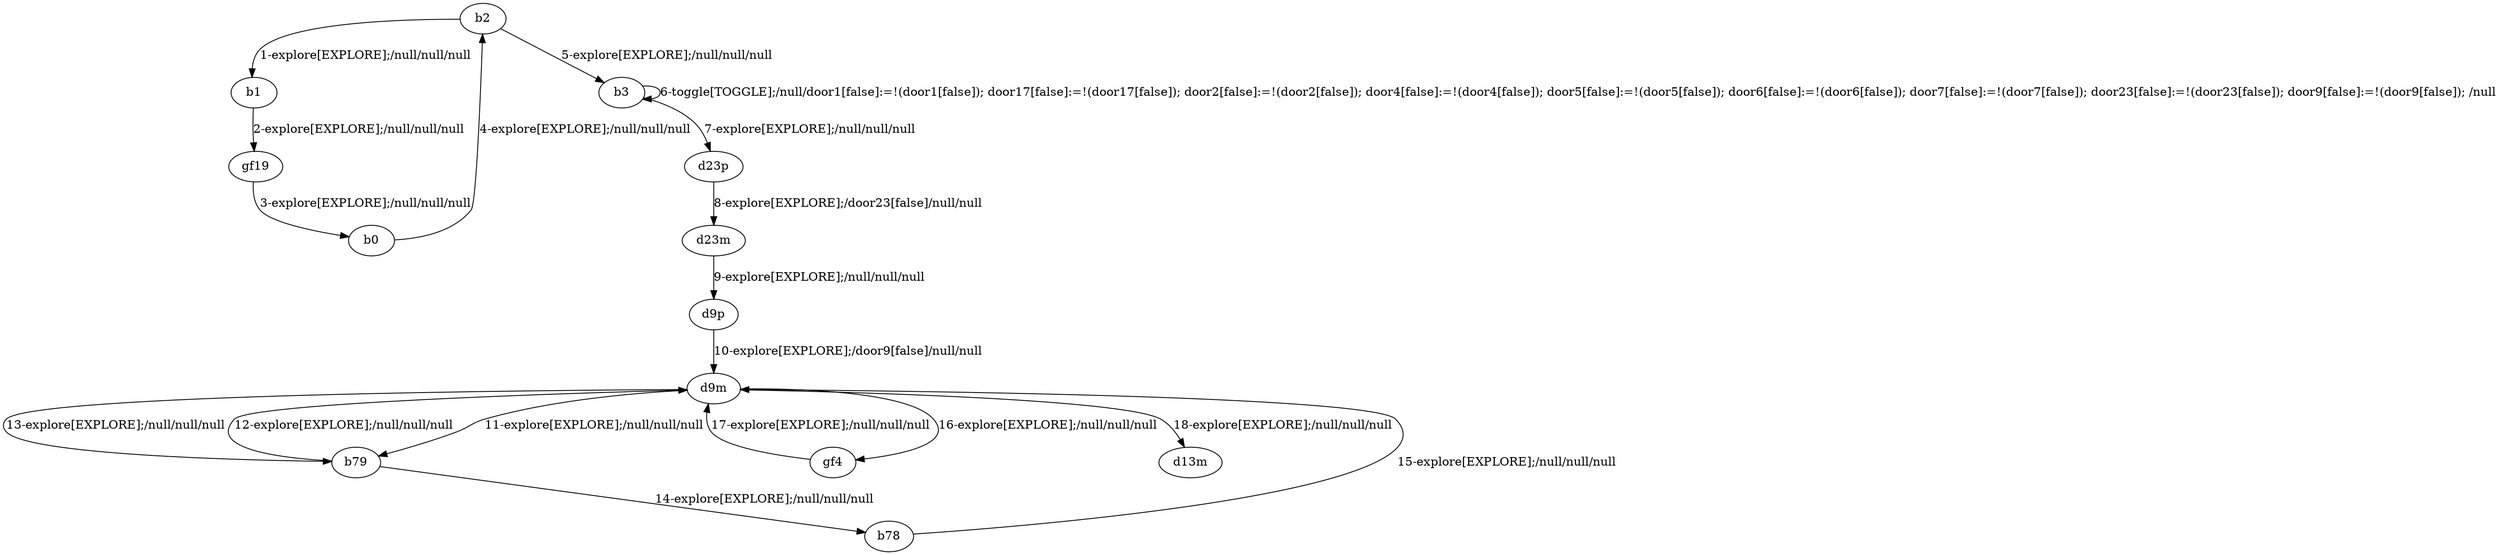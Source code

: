 # Total number of goals covered by this test: 3
# gf4 --> d9m
# b78 --> d9m
# b79 --> b78

digraph g {
"b2" -> "b1" [label = "1-explore[EXPLORE];/null/null/null"];
"b1" -> "gf19" [label = "2-explore[EXPLORE];/null/null/null"];
"gf19" -> "b0" [label = "3-explore[EXPLORE];/null/null/null"];
"b0" -> "b2" [label = "4-explore[EXPLORE];/null/null/null"];
"b2" -> "b3" [label = "5-explore[EXPLORE];/null/null/null"];
"b3" -> "b3" [label = "6-toggle[TOGGLE];/null/door1[false]:=!(door1[false]); door17[false]:=!(door17[false]); door2[false]:=!(door2[false]); door4[false]:=!(door4[false]); door5[false]:=!(door5[false]); door6[false]:=!(door6[false]); door7[false]:=!(door7[false]); door23[false]:=!(door23[false]); door9[false]:=!(door9[false]); /null"];
"b3" -> "d23p" [label = "7-explore[EXPLORE];/null/null/null"];
"d23p" -> "d23m" [label = "8-explore[EXPLORE];/door23[false]/null/null"];
"d23m" -> "d9p" [label = "9-explore[EXPLORE];/null/null/null"];
"d9p" -> "d9m" [label = "10-explore[EXPLORE];/door9[false]/null/null"];
"d9m" -> "b79" [label = "11-explore[EXPLORE];/null/null/null"];
"b79" -> "d9m" [label = "12-explore[EXPLORE];/null/null/null"];
"d9m" -> "b79" [label = "13-explore[EXPLORE];/null/null/null"];
"b79" -> "b78" [label = "14-explore[EXPLORE];/null/null/null"];
"b78" -> "d9m" [label = "15-explore[EXPLORE];/null/null/null"];
"d9m" -> "gf4" [label = "16-explore[EXPLORE];/null/null/null"];
"gf4" -> "d9m" [label = "17-explore[EXPLORE];/null/null/null"];
"d9m" -> "d13m" [label = "18-explore[EXPLORE];/null/null/null"];
}